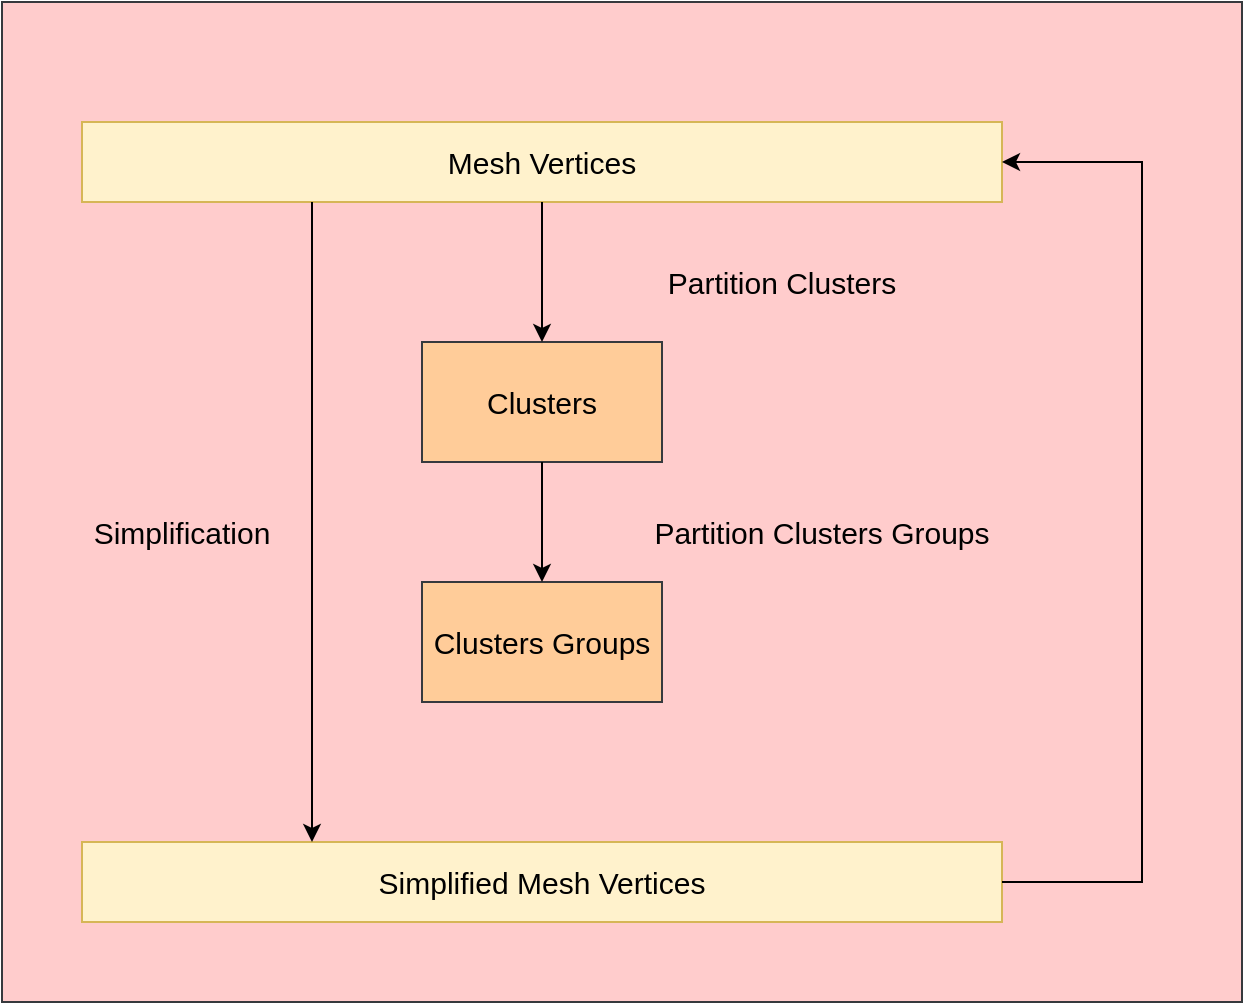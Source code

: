 <mxfile version="24.2.5" type="device">
  <diagram name="第 1 页" id="32n40c7l7pKTG_g5JmJa">
    <mxGraphModel dx="2074" dy="1205" grid="1" gridSize="10" guides="1" tooltips="1" connect="1" arrows="1" fold="1" page="1" pageScale="1" pageWidth="827" pageHeight="1169" math="0" shadow="0">
      <root>
        <mxCell id="0" />
        <mxCell id="1" parent="0" />
        <mxCell id="J4h7NY7PrI7e4pMhGuam-14" value="" style="rounded=0;whiteSpace=wrap;html=1;fillColor=#ffcccc;strokeColor=#36393d;" parent="1" vertex="1">
          <mxGeometry x="70" y="460" width="620" height="500" as="geometry" />
        </mxCell>
        <mxCell id="J4h7NY7PrI7e4pMhGuam-3" value="Clusters" style="rounded=0;whiteSpace=wrap;html=1;fontSize=15;fillColor=#ffcc99;strokeColor=#36393d;" parent="1" vertex="1">
          <mxGeometry x="280" y="630" width="120" height="60" as="geometry" />
        </mxCell>
        <mxCell id="J4h7NY7PrI7e4pMhGuam-4" value="Clusters Groups" style="rounded=0;whiteSpace=wrap;html=1;fontSize=15;fillColor=#ffcc99;strokeColor=#36393d;" parent="1" vertex="1">
          <mxGeometry x="280" y="750" width="120" height="60" as="geometry" />
        </mxCell>
        <mxCell id="J4h7NY7PrI7e4pMhGuam-5" value="Simplified Mesh Vertices" style="rounded=0;whiteSpace=wrap;html=1;fontSize=15;fillColor=#fff2cc;strokeColor=#d6b656;" parent="1" vertex="1">
          <mxGeometry x="110" y="880" width="460" height="40" as="geometry" />
        </mxCell>
        <mxCell id="J4h7NY7PrI7e4pMhGuam-6" value="Mesh Vertices" style="rounded=0;whiteSpace=wrap;html=1;fontSize=15;fillColor=#fff2cc;strokeColor=#d6b656;" parent="1" vertex="1">
          <mxGeometry x="110" y="520" width="460" height="40" as="geometry" />
        </mxCell>
        <mxCell id="J4h7NY7PrI7e4pMhGuam-7" value="" style="endArrow=classic;html=1;rounded=0;exitX=0.25;exitY=1;exitDx=0;exitDy=0;entryX=0.25;entryY=0;entryDx=0;entryDy=0;" parent="1" source="J4h7NY7PrI7e4pMhGuam-6" target="J4h7NY7PrI7e4pMhGuam-5" edge="1">
          <mxGeometry width="50" height="50" relative="1" as="geometry">
            <mxPoint x="390" y="640" as="sourcePoint" />
            <mxPoint x="440" y="590" as="targetPoint" />
          </mxGeometry>
        </mxCell>
        <mxCell id="J4h7NY7PrI7e4pMhGuam-8" value="Simplification" style="text;html=1;align=center;verticalAlign=middle;whiteSpace=wrap;rounded=0;fontSize=15;" parent="1" vertex="1">
          <mxGeometry x="120" y="710" width="80" height="30" as="geometry" />
        </mxCell>
        <mxCell id="J4h7NY7PrI7e4pMhGuam-9" value="" style="endArrow=classic;html=1;rounded=0;exitX=0.5;exitY=1;exitDx=0;exitDy=0;entryX=0.5;entryY=0;entryDx=0;entryDy=0;" parent="1" source="J4h7NY7PrI7e4pMhGuam-6" target="J4h7NY7PrI7e4pMhGuam-3" edge="1">
          <mxGeometry width="50" height="50" relative="1" as="geometry">
            <mxPoint x="390" y="640" as="sourcePoint" />
            <mxPoint x="440" y="590" as="targetPoint" />
          </mxGeometry>
        </mxCell>
        <mxCell id="J4h7NY7PrI7e4pMhGuam-10" value="" style="endArrow=classic;html=1;rounded=0;exitX=0.5;exitY=1;exitDx=0;exitDy=0;entryX=0.5;entryY=0;entryDx=0;entryDy=0;" parent="1" source="J4h7NY7PrI7e4pMhGuam-3" target="J4h7NY7PrI7e4pMhGuam-4" edge="1">
          <mxGeometry width="50" height="50" relative="1" as="geometry">
            <mxPoint x="350" y="570" as="sourcePoint" />
            <mxPoint x="350" y="640" as="targetPoint" />
          </mxGeometry>
        </mxCell>
        <mxCell id="J4h7NY7PrI7e4pMhGuam-11" value="" style="endArrow=classic;html=1;rounded=0;exitX=1;exitY=0.5;exitDx=0;exitDy=0;entryX=1;entryY=0.5;entryDx=0;entryDy=0;" parent="1" source="J4h7NY7PrI7e4pMhGuam-5" target="J4h7NY7PrI7e4pMhGuam-6" edge="1">
          <mxGeometry width="50" height="50" relative="1" as="geometry">
            <mxPoint x="390" y="640" as="sourcePoint" />
            <mxPoint x="440" y="590" as="targetPoint" />
            <Array as="points">
              <mxPoint x="640" y="900" />
              <mxPoint x="640" y="540" />
            </Array>
          </mxGeometry>
        </mxCell>
        <mxCell id="J4h7NY7PrI7e4pMhGuam-12" value="Partition Clusters" style="text;html=1;align=center;verticalAlign=middle;whiteSpace=wrap;rounded=0;fontSize=15;" parent="1" vertex="1">
          <mxGeometry x="390" y="585" width="140" height="30" as="geometry" />
        </mxCell>
        <mxCell id="J4h7NY7PrI7e4pMhGuam-13" value="Partition Clusters Groups" style="text;html=1;align=center;verticalAlign=middle;whiteSpace=wrap;rounded=0;fontSize=15;" parent="1" vertex="1">
          <mxGeometry x="390" y="710" width="180" height="30" as="geometry" />
        </mxCell>
      </root>
    </mxGraphModel>
  </diagram>
</mxfile>
